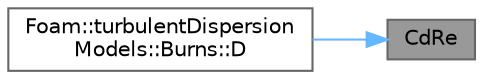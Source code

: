 digraph "CdRe"
{
 // LATEX_PDF_SIZE
  bgcolor="transparent";
  edge [fontname=Helvetica,fontsize=10,labelfontname=Helvetica,labelfontsize=10];
  node [fontname=Helvetica,fontsize=10,shape=box,height=0.2,width=0.4];
  rankdir="RL";
  Node1 [id="Node000001",label="CdRe",height=0.2,width=0.4,color="gray40", fillcolor="grey60", style="filled", fontcolor="black",tooltip=" "];
  Node1 -> Node2 [id="edge1_Node000001_Node000002",dir="back",color="steelblue1",style="solid",tooltip=" "];
  Node2 [id="Node000002",label="Foam::turbulentDispersion\lModels::Burns::D",height=0.2,width=0.4,color="grey40", fillcolor="white", style="filled",URL="$classFoam_1_1turbulentDispersionModels_1_1Burns.html#a28d3e7b041036d7e4630fd44648789e5",tooltip=" "];
}
